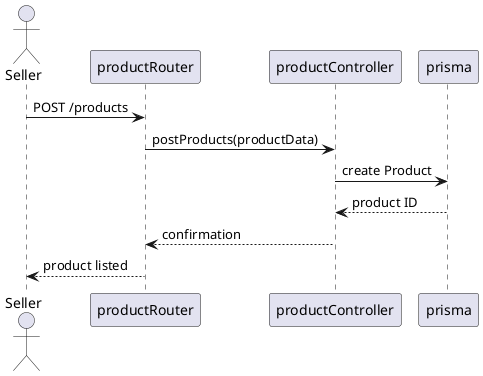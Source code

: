 @startuml
actor Seller
participant "productRouter" as PR
participant "productController" as PC
participant "prisma" as DB

Seller -> PR: POST /products
PR -> PC: postProducts(productData)
PC -> DB: create Product
DB --> PC: product ID
PC --> PR: confirmation
PR --> Seller: product listed
@enduml

